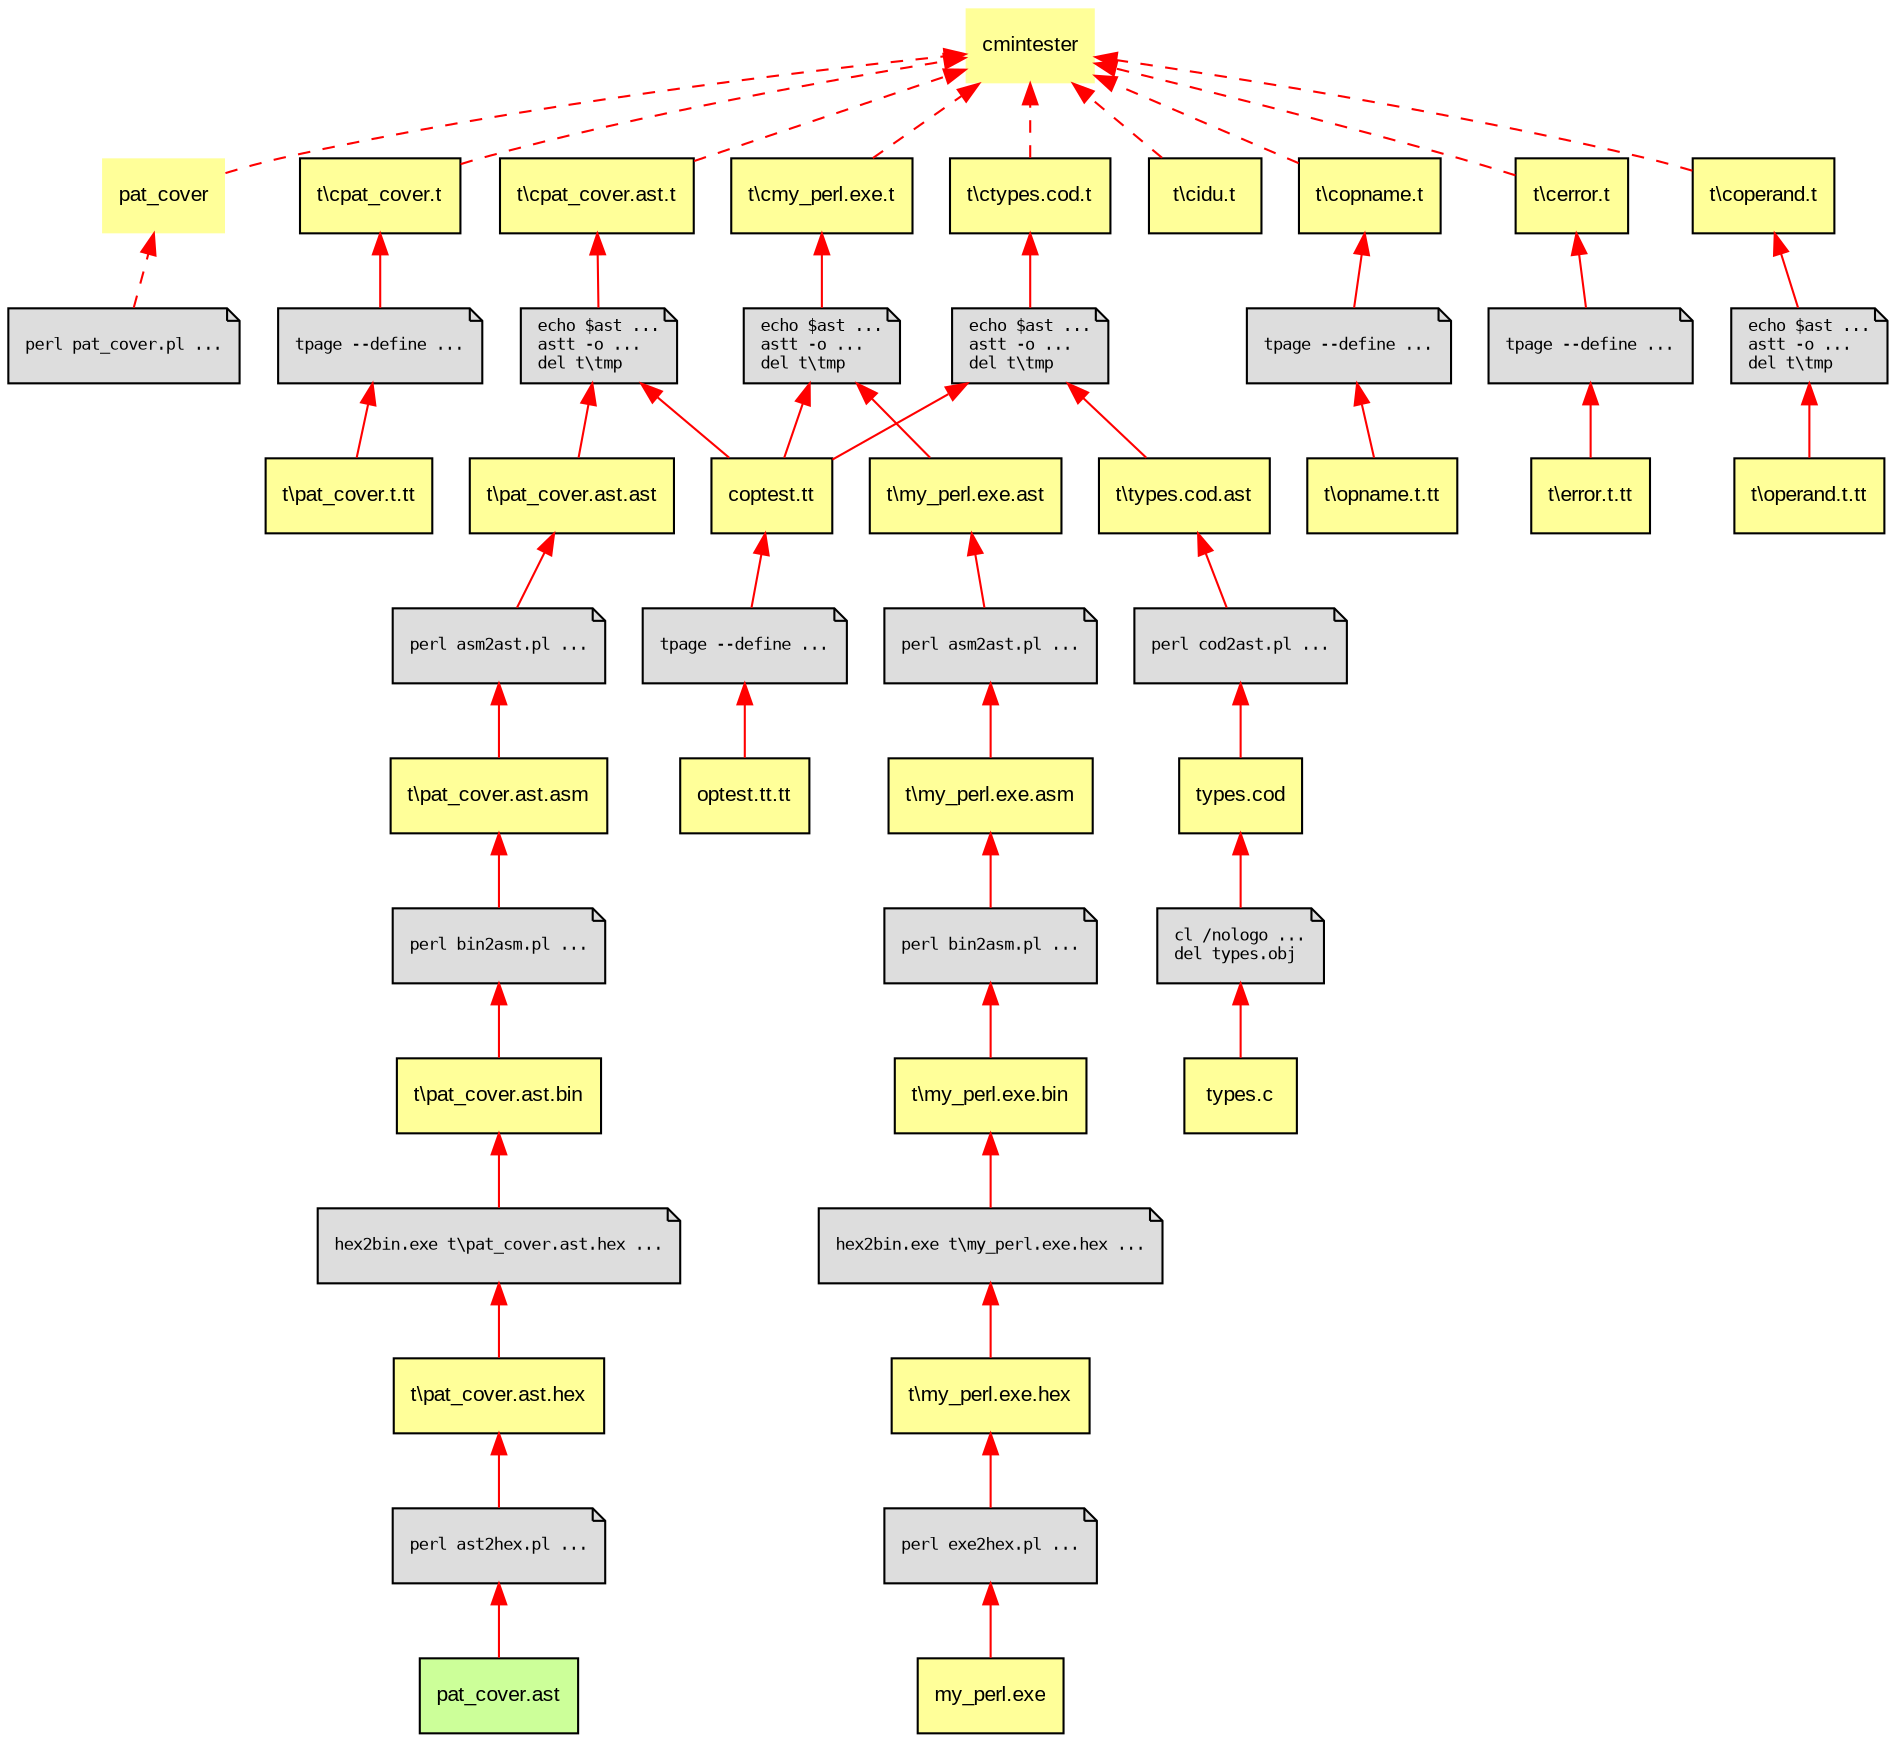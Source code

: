 digraph cmintester {
	graph [rankdir=BT, ratio=auto];
	node [label="\N", fillcolor="#ffff99", fontname=Arial, fontsize=10, shape=box, style=filled];
	edge [color=red];
	cmintester [label=cmintester, shape=plaintext];
	pat_cover [label=pat_cover, shape=plaintext];
	node1 [label="perl pat_cover.pl ...\l", fillcolor="#dddddd", fontname=Monospace, fontsize=8, shape=note];
	node2 [label="t\\cpat_cover.ast.t"];
	node3 [label="echo $ast ...\lastt -o ...\ldel t\\tmp\l", fillcolor="#dddddd", fontname=Monospace, fontsize=8, shape=note];
	node4 [label="coptest.tt"];
	node5 [label="tpage --define ...\l", fillcolor="#dddddd", fontname=Monospace, fontsize=8, shape=note];
	node6 [label="optest.tt.tt"];
	node7 [label="t\\pat_cover.ast.ast"];
	node8 [label="perl asm2ast.pl ...\l", fillcolor="#dddddd", fontname=Monospace, fontsize=8, shape=note];
	node9 [label="t\\pat_cover.ast.asm"];
	node10 [label="perl bin2asm.pl ...\l", fillcolor="#dddddd", fontname=Monospace, fontsize=8, shape=note];
	node11 [label="t\\pat_cover.ast.bin"];
	node12 [label="hex2bin.exe t\\pat_cover.ast.hex ...\l", fillcolor="#dddddd", fontname=Monospace, fontsize=8, shape=note];
	node13 [label="t\\pat_cover.ast.hex"];
	node14 [label="perl ast2hex.pl ...\l", fillcolor="#dddddd", fontname=Monospace, fontsize=8, shape=note];
	node15 [label="pat_cover.ast", fillcolor="#ccff99", URL=pat_cover_ast];
	node16 [label="t\\cpat_cover.t"];
	node17 [label="tpage --define ...\l", fillcolor="#dddddd", fontname=Monospace, fontsize=8, shape=note];
	node18 [label="t\\pat_cover.t.tt"];
	node19 [label="t\\cmy_perl.exe.t"];
	node20 [label="echo $ast ...\lastt -o ...\ldel t\\tmp\l", fillcolor="#dddddd", fontname=Monospace, fontsize=8, shape=note];
	node21 [label="t\\my_perl.exe.ast"];
	node22 [label="perl asm2ast.pl ...\l", fillcolor="#dddddd", fontname=Monospace, fontsize=8, shape=note];
	node23 [label="t\\my_perl.exe.asm"];
	node24 [label="perl bin2asm.pl ...\l", fillcolor="#dddddd", fontname=Monospace, fontsize=8, shape=note];
	node25 [label="t\\my_perl.exe.bin"];
	node26 [label="hex2bin.exe t\\my_perl.exe.hex ...\l", fillcolor="#dddddd", fontname=Monospace, fontsize=8, shape=note];
	node27 [label="t\\my_perl.exe.hex"];
	node28 [label="perl exe2hex.pl ...\l", fillcolor="#dddddd", fontname=Monospace, fontsize=8, shape=note];
	node29 [label="my_perl.exe"];
	node30 [label="t\\ctypes.cod.t"];
	node31 [label="echo $ast ...\lastt -o ...\ldel t\\tmp\l", fillcolor="#dddddd", fontname=Monospace, fontsize=8, shape=note];
	node32 [label="t\\types.cod.ast"];
	node33 [label="perl cod2ast.pl ...\l", fillcolor="#dddddd", fontname=Monospace, fontsize=8, shape=note];
	node34 [label="types.cod"];
	node35 [label="cl /nologo ...\ldel types.obj\l", fillcolor="#dddddd", fontname=Monospace, fontsize=8, shape=note];
	node36 [label="types.c"];
	node37 [label="t\\cidu.t"];
	node38 [label="t\\copname.t"];
	node39 [label="tpage --define ...\l", fillcolor="#dddddd", fontname=Monospace, fontsize=8, shape=note];
	node40 [label="t\\opname.t.tt"];
	node41 [label="t\\cerror.t"];
	node42 [label="tpage --define ...\l", fillcolor="#dddddd", fontname=Monospace, fontsize=8, shape=note];
	node43 [label="t\\error.t.tt"];
	node44 [label="t\\coperand.t"];
	node45 [label="echo $ast ...\lastt -o ...\ldel t\\tmp\l", fillcolor="#dddddd", fontname=Monospace, fontsize=8, shape=note];
	node46 [label="t\\operand.t.tt"];
	node10 -> node9;
	node12 -> node11;
	node14 -> node13;
	node17 -> node16;
	node20 -> node19;
	node22 -> node21;
	node24 -> node23;
	node26 -> node25;
	node28 -> node27;
	node31 -> node30;
	node33 -> node32;
	node35 -> node34;
	node39 -> node38;
	node42 -> node41;
	node45 -> node44;
	node1 -> pat_cover [style=dashed];
	node3 -> node2;
	node5 -> node4;
	node8 -> node7;
	node4 -> node20;
	node4 -> node31;
	node4 -> node3;
	node29 -> node28;
	node6 -> node5;
	pat_cover -> cmintester [style=dashed];
	node15 -> node14;
	node41 -> cmintester [style=dashed];
	node37 -> cmintester [style=dashed];
	node19 -> cmintester [style=dashed];
	node44 -> cmintester [style=dashed];
	node38 -> cmintester [style=dashed];
	node2 -> cmintester [style=dashed];
	node16 -> cmintester [style=dashed];
	node30 -> cmintester [style=dashed];
	node43 -> node42;
	node23 -> node22;
	node21 -> node20;
	node25 -> node24;
	node27 -> node26;
	node46 -> node45;
	node40 -> node39;
	node9 -> node8;
	node7 -> node3;
	node11 -> node10;
	node13 -> node12;
	node18 -> node17;
	node32 -> node31;
	node36 -> node35;
	node34 -> node33;
}
